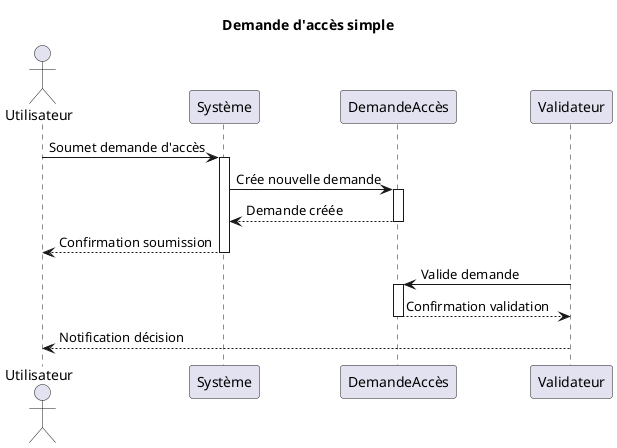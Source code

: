 @startuml validation
title Demande d'accès simple

actor Utilisateur
participant Système
participant DemandeAccès
participant Validateur

Utilisateur->Système: Soumet demande d'accès
activate Système
Système->DemandeAccès: Crée nouvelle demande
activate DemandeAccès
DemandeAccès-->Système: Demande créée
deactivate DemandeAccès
Système-->Utilisateur: Confirmation soumission
deactivate Système

Validateur->DemandeAccès: Valide demande
activate DemandeAccès
DemandeAccès-->Validateur: Confirmation validation
deactivate DemandeAccès
Validateur-->Utilisateur: Notification décision
@enduml deactivate DemandeAccès